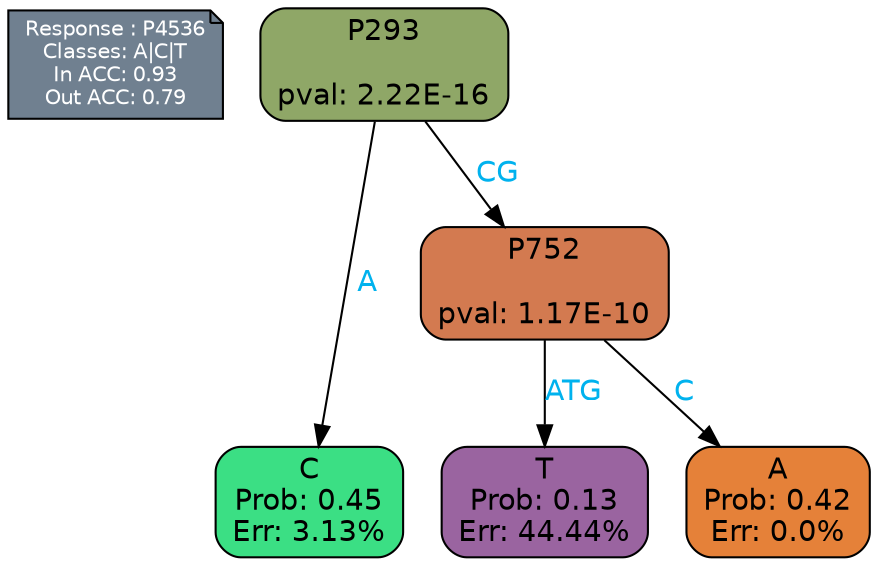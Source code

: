 digraph Tree {
node [shape=box, style="filled, rounded", color="black", fontname=helvetica] ;
graph [ranksep=equally, splines=polylines, bgcolor=transparent, dpi=600] ;
edge [fontname=helvetica] ;
LEGEND [label="Response : P4536
Classes: A|C|T
In ACC: 0.93
Out ACC: 0.79
",shape=note,align=left,style=filled,fillcolor="slategray",fontcolor="white",fontsize=10];1 [label="P293

pval: 2.22E-16", fillcolor="#8fa767"] ;
2 [label="C
Prob: 0.45
Err: 3.13%", fillcolor="#3bdf84"] ;
3 [label="P752

pval: 1.17E-10", fillcolor="#d37a50"] ;
4 [label="T
Prob: 0.13
Err: 44.44%", fillcolor="#9a64a0"] ;
5 [label="A
Prob: 0.42
Err: 0.0%", fillcolor="#e58139"] ;
1 -> 2 [label="A",fontcolor=deepskyblue2] ;
1 -> 3 [label="CG",fontcolor=deepskyblue2] ;
3 -> 4 [label="ATG",fontcolor=deepskyblue2] ;
3 -> 5 [label="C",fontcolor=deepskyblue2] ;
{rank = same; 2;4;5;}{rank = same; LEGEND;1;}}